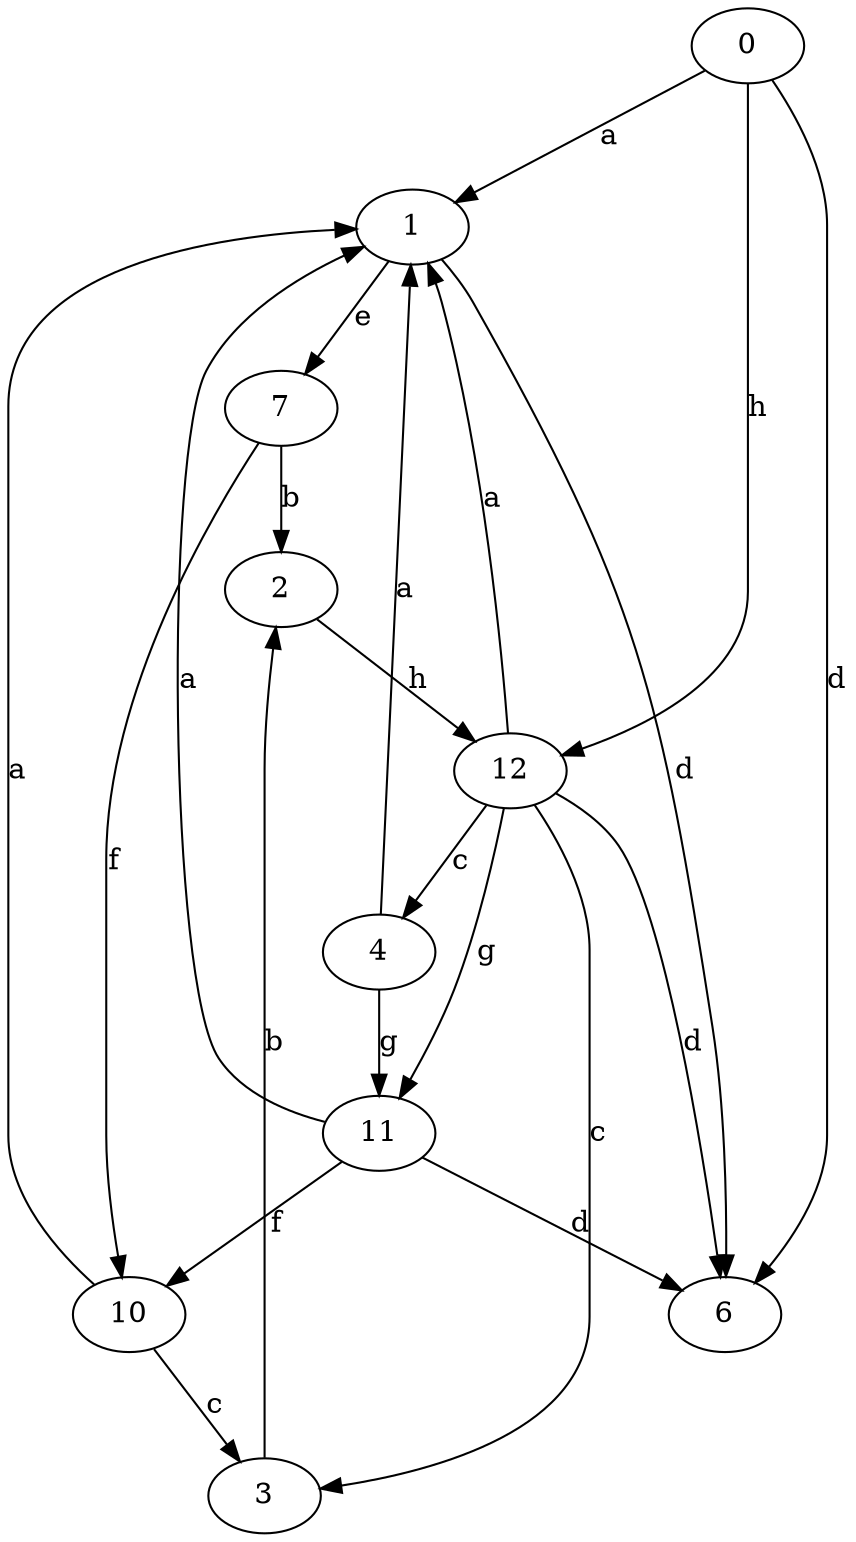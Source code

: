 strict digraph  {
1;
2;
3;
4;
6;
7;
0;
10;
11;
12;
1 -> 6  [label=d];
1 -> 7  [label=e];
2 -> 12  [label=h];
3 -> 2  [label=b];
4 -> 1  [label=a];
4 -> 11  [label=g];
7 -> 2  [label=b];
7 -> 10  [label=f];
0 -> 1  [label=a];
0 -> 6  [label=d];
0 -> 12  [label=h];
10 -> 1  [label=a];
10 -> 3  [label=c];
11 -> 1  [label=a];
11 -> 6  [label=d];
11 -> 10  [label=f];
12 -> 1  [label=a];
12 -> 3  [label=c];
12 -> 4  [label=c];
12 -> 6  [label=d];
12 -> 11  [label=g];
}
